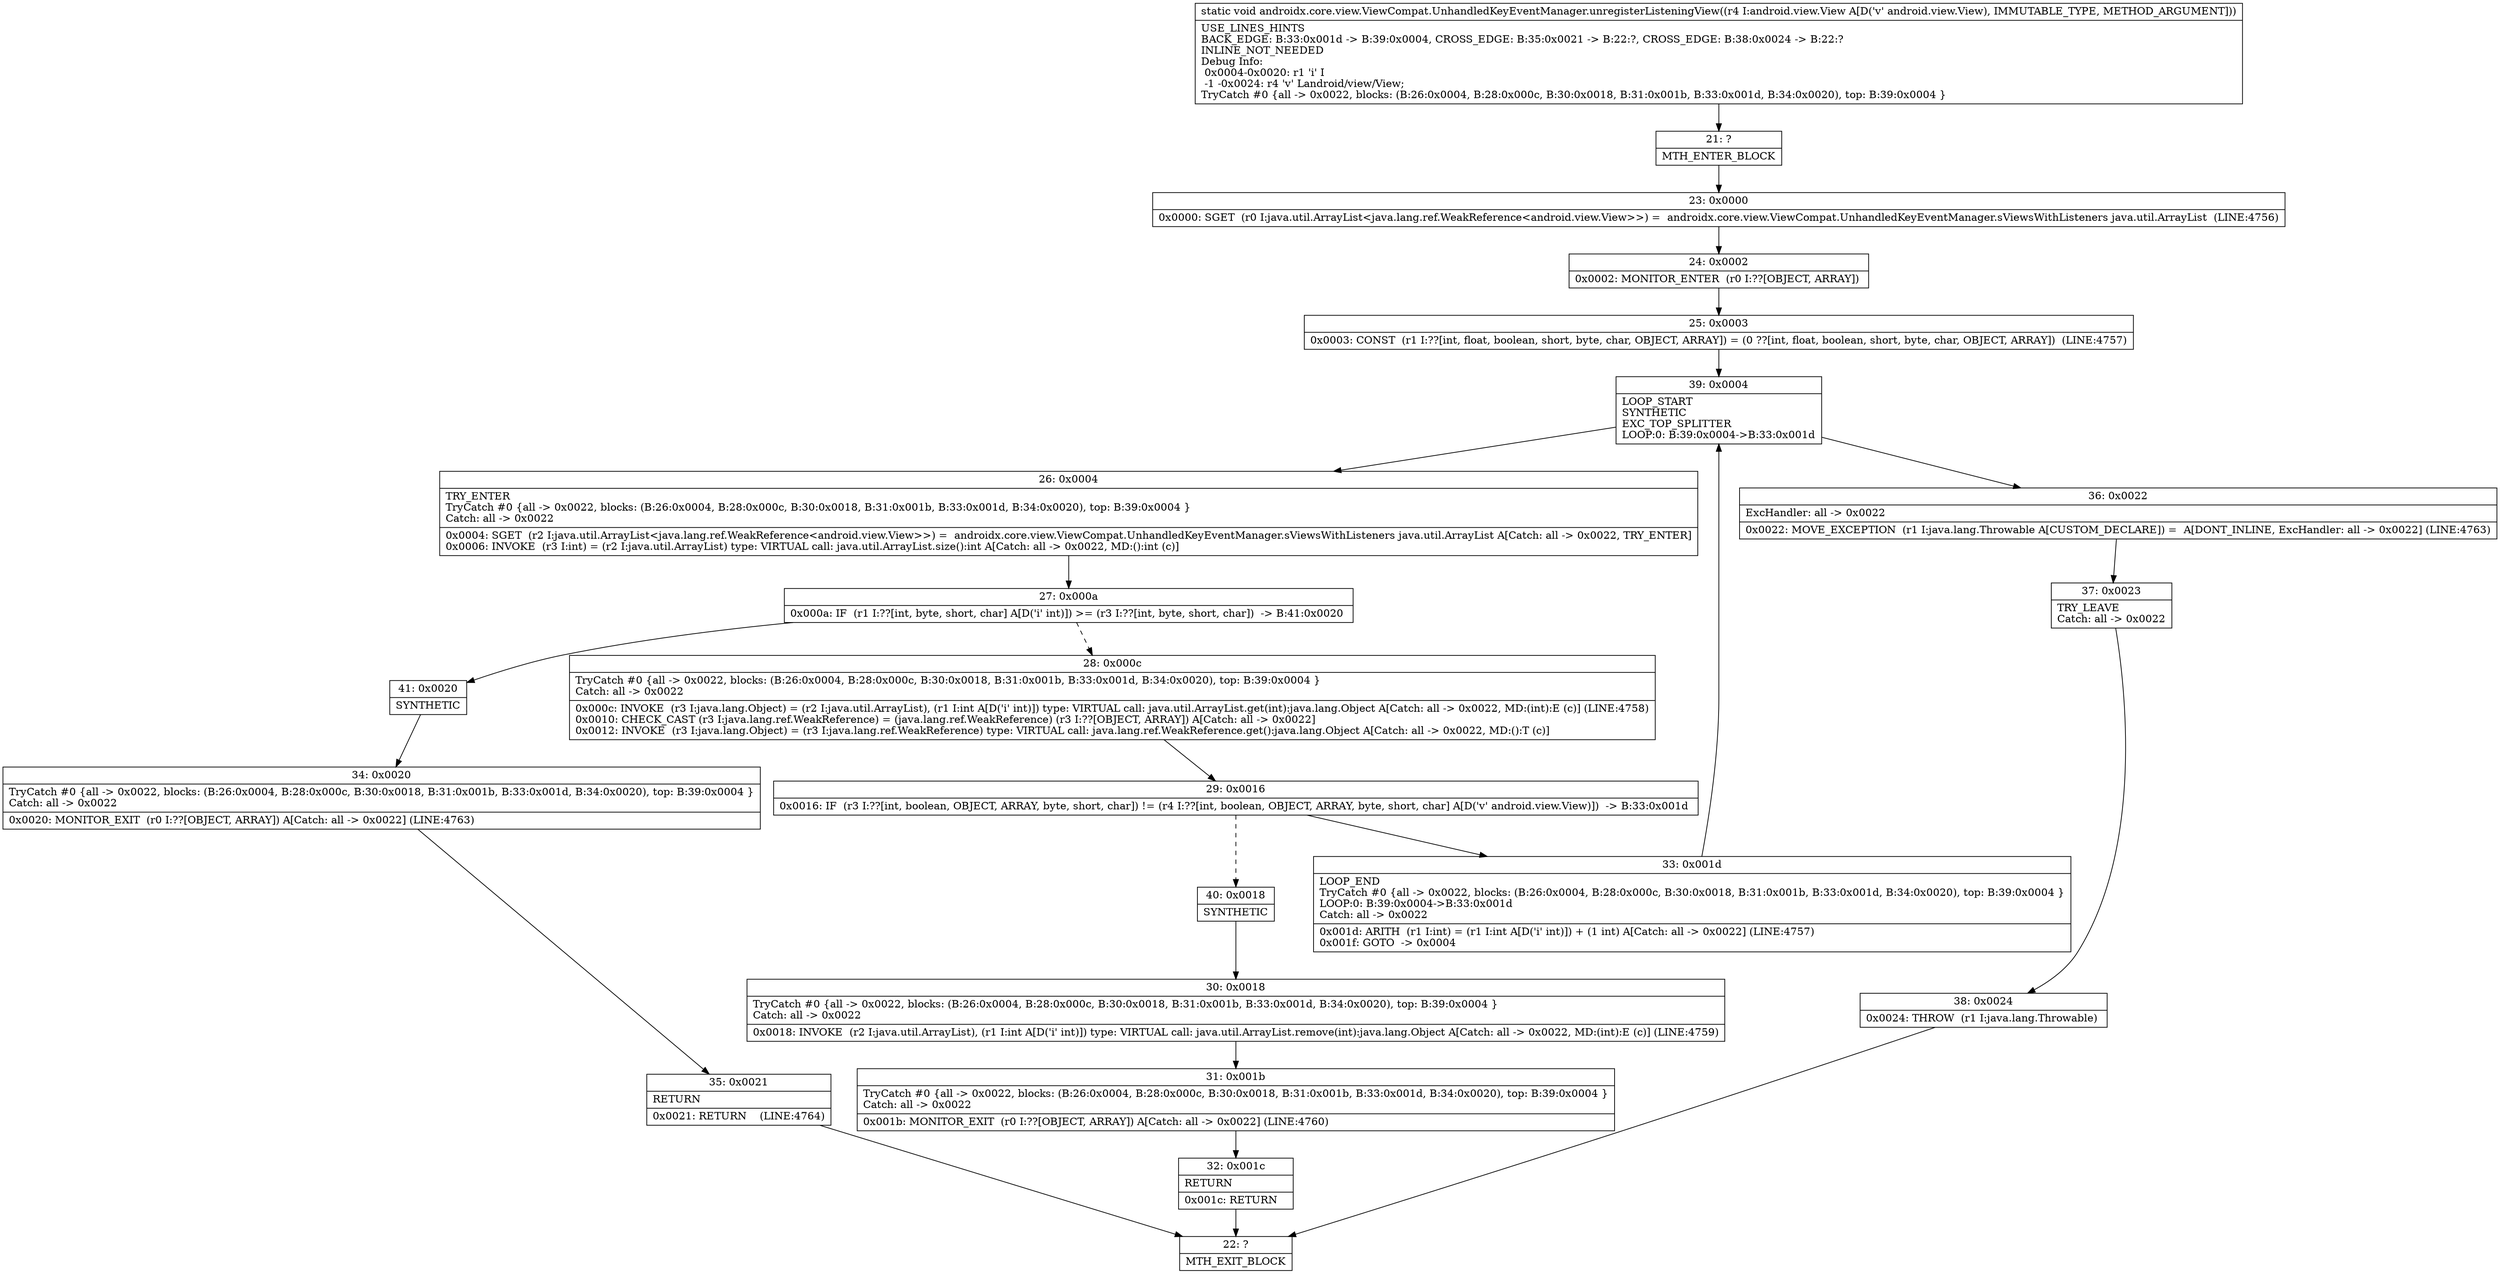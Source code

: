 digraph "CFG forandroidx.core.view.ViewCompat.UnhandledKeyEventManager.unregisterListeningView(Landroid\/view\/View;)V" {
Node_21 [shape=record,label="{21\:\ ?|MTH_ENTER_BLOCK\l}"];
Node_23 [shape=record,label="{23\:\ 0x0000|0x0000: SGET  (r0 I:java.util.ArrayList\<java.lang.ref.WeakReference\<android.view.View\>\>) =  androidx.core.view.ViewCompat.UnhandledKeyEventManager.sViewsWithListeners java.util.ArrayList  (LINE:4756)\l}"];
Node_24 [shape=record,label="{24\:\ 0x0002|0x0002: MONITOR_ENTER  (r0 I:??[OBJECT, ARRAY]) \l}"];
Node_25 [shape=record,label="{25\:\ 0x0003|0x0003: CONST  (r1 I:??[int, float, boolean, short, byte, char, OBJECT, ARRAY]) = (0 ??[int, float, boolean, short, byte, char, OBJECT, ARRAY])  (LINE:4757)\l}"];
Node_39 [shape=record,label="{39\:\ 0x0004|LOOP_START\lSYNTHETIC\lEXC_TOP_SPLITTER\lLOOP:0: B:39:0x0004\-\>B:33:0x001d\l}"];
Node_26 [shape=record,label="{26\:\ 0x0004|TRY_ENTER\lTryCatch #0 \{all \-\> 0x0022, blocks: (B:26:0x0004, B:28:0x000c, B:30:0x0018, B:31:0x001b, B:33:0x001d, B:34:0x0020), top: B:39:0x0004 \}\lCatch: all \-\> 0x0022\l|0x0004: SGET  (r2 I:java.util.ArrayList\<java.lang.ref.WeakReference\<android.view.View\>\>) =  androidx.core.view.ViewCompat.UnhandledKeyEventManager.sViewsWithListeners java.util.ArrayList A[Catch: all \-\> 0x0022, TRY_ENTER]\l0x0006: INVOKE  (r3 I:int) = (r2 I:java.util.ArrayList) type: VIRTUAL call: java.util.ArrayList.size():int A[Catch: all \-\> 0x0022, MD:():int (c)]\l}"];
Node_27 [shape=record,label="{27\:\ 0x000a|0x000a: IF  (r1 I:??[int, byte, short, char] A[D('i' int)]) \>= (r3 I:??[int, byte, short, char])  \-\> B:41:0x0020 \l}"];
Node_28 [shape=record,label="{28\:\ 0x000c|TryCatch #0 \{all \-\> 0x0022, blocks: (B:26:0x0004, B:28:0x000c, B:30:0x0018, B:31:0x001b, B:33:0x001d, B:34:0x0020), top: B:39:0x0004 \}\lCatch: all \-\> 0x0022\l|0x000c: INVOKE  (r3 I:java.lang.Object) = (r2 I:java.util.ArrayList), (r1 I:int A[D('i' int)]) type: VIRTUAL call: java.util.ArrayList.get(int):java.lang.Object A[Catch: all \-\> 0x0022, MD:(int):E (c)] (LINE:4758)\l0x0010: CHECK_CAST (r3 I:java.lang.ref.WeakReference) = (java.lang.ref.WeakReference) (r3 I:??[OBJECT, ARRAY]) A[Catch: all \-\> 0x0022]\l0x0012: INVOKE  (r3 I:java.lang.Object) = (r3 I:java.lang.ref.WeakReference) type: VIRTUAL call: java.lang.ref.WeakReference.get():java.lang.Object A[Catch: all \-\> 0x0022, MD:():T (c)]\l}"];
Node_29 [shape=record,label="{29\:\ 0x0016|0x0016: IF  (r3 I:??[int, boolean, OBJECT, ARRAY, byte, short, char]) != (r4 I:??[int, boolean, OBJECT, ARRAY, byte, short, char] A[D('v' android.view.View)])  \-\> B:33:0x001d \l}"];
Node_33 [shape=record,label="{33\:\ 0x001d|LOOP_END\lTryCatch #0 \{all \-\> 0x0022, blocks: (B:26:0x0004, B:28:0x000c, B:30:0x0018, B:31:0x001b, B:33:0x001d, B:34:0x0020), top: B:39:0x0004 \}\lLOOP:0: B:39:0x0004\-\>B:33:0x001d\lCatch: all \-\> 0x0022\l|0x001d: ARITH  (r1 I:int) = (r1 I:int A[D('i' int)]) + (1 int) A[Catch: all \-\> 0x0022] (LINE:4757)\l0x001f: GOTO  \-\> 0x0004 \l}"];
Node_40 [shape=record,label="{40\:\ 0x0018|SYNTHETIC\l}"];
Node_30 [shape=record,label="{30\:\ 0x0018|TryCatch #0 \{all \-\> 0x0022, blocks: (B:26:0x0004, B:28:0x000c, B:30:0x0018, B:31:0x001b, B:33:0x001d, B:34:0x0020), top: B:39:0x0004 \}\lCatch: all \-\> 0x0022\l|0x0018: INVOKE  (r2 I:java.util.ArrayList), (r1 I:int A[D('i' int)]) type: VIRTUAL call: java.util.ArrayList.remove(int):java.lang.Object A[Catch: all \-\> 0x0022, MD:(int):E (c)] (LINE:4759)\l}"];
Node_31 [shape=record,label="{31\:\ 0x001b|TryCatch #0 \{all \-\> 0x0022, blocks: (B:26:0x0004, B:28:0x000c, B:30:0x0018, B:31:0x001b, B:33:0x001d, B:34:0x0020), top: B:39:0x0004 \}\lCatch: all \-\> 0x0022\l|0x001b: MONITOR_EXIT  (r0 I:??[OBJECT, ARRAY]) A[Catch: all \-\> 0x0022] (LINE:4760)\l}"];
Node_32 [shape=record,label="{32\:\ 0x001c|RETURN\l|0x001c: RETURN   \l}"];
Node_22 [shape=record,label="{22\:\ ?|MTH_EXIT_BLOCK\l}"];
Node_41 [shape=record,label="{41\:\ 0x0020|SYNTHETIC\l}"];
Node_34 [shape=record,label="{34\:\ 0x0020|TryCatch #0 \{all \-\> 0x0022, blocks: (B:26:0x0004, B:28:0x000c, B:30:0x0018, B:31:0x001b, B:33:0x001d, B:34:0x0020), top: B:39:0x0004 \}\lCatch: all \-\> 0x0022\l|0x0020: MONITOR_EXIT  (r0 I:??[OBJECT, ARRAY]) A[Catch: all \-\> 0x0022] (LINE:4763)\l}"];
Node_35 [shape=record,label="{35\:\ 0x0021|RETURN\l|0x0021: RETURN    (LINE:4764)\l}"];
Node_36 [shape=record,label="{36\:\ 0x0022|ExcHandler: all \-\> 0x0022\l|0x0022: MOVE_EXCEPTION  (r1 I:java.lang.Throwable A[CUSTOM_DECLARE]) =  A[DONT_INLINE, ExcHandler: all \-\> 0x0022] (LINE:4763)\l}"];
Node_37 [shape=record,label="{37\:\ 0x0023|TRY_LEAVE\lCatch: all \-\> 0x0022\l}"];
Node_38 [shape=record,label="{38\:\ 0x0024|0x0024: THROW  (r1 I:java.lang.Throwable) \l}"];
MethodNode[shape=record,label="{static void androidx.core.view.ViewCompat.UnhandledKeyEventManager.unregisterListeningView((r4 I:android.view.View A[D('v' android.view.View), IMMUTABLE_TYPE, METHOD_ARGUMENT]))  | USE_LINES_HINTS\lBACK_EDGE: B:33:0x001d \-\> B:39:0x0004, CROSS_EDGE: B:35:0x0021 \-\> B:22:?, CROSS_EDGE: B:38:0x0024 \-\> B:22:?\lINLINE_NOT_NEEDED\lDebug Info:\l  0x0004\-0x0020: r1 'i' I\l  \-1 \-0x0024: r4 'v' Landroid\/view\/View;\lTryCatch #0 \{all \-\> 0x0022, blocks: (B:26:0x0004, B:28:0x000c, B:30:0x0018, B:31:0x001b, B:33:0x001d, B:34:0x0020), top: B:39:0x0004 \}\l}"];
MethodNode -> Node_21;Node_21 -> Node_23;
Node_23 -> Node_24;
Node_24 -> Node_25;
Node_25 -> Node_39;
Node_39 -> Node_26;
Node_39 -> Node_36;
Node_26 -> Node_27;
Node_27 -> Node_28[style=dashed];
Node_27 -> Node_41;
Node_28 -> Node_29;
Node_29 -> Node_33;
Node_29 -> Node_40[style=dashed];
Node_33 -> Node_39;
Node_40 -> Node_30;
Node_30 -> Node_31;
Node_31 -> Node_32;
Node_32 -> Node_22;
Node_41 -> Node_34;
Node_34 -> Node_35;
Node_35 -> Node_22;
Node_36 -> Node_37;
Node_37 -> Node_38;
Node_38 -> Node_22;
}

